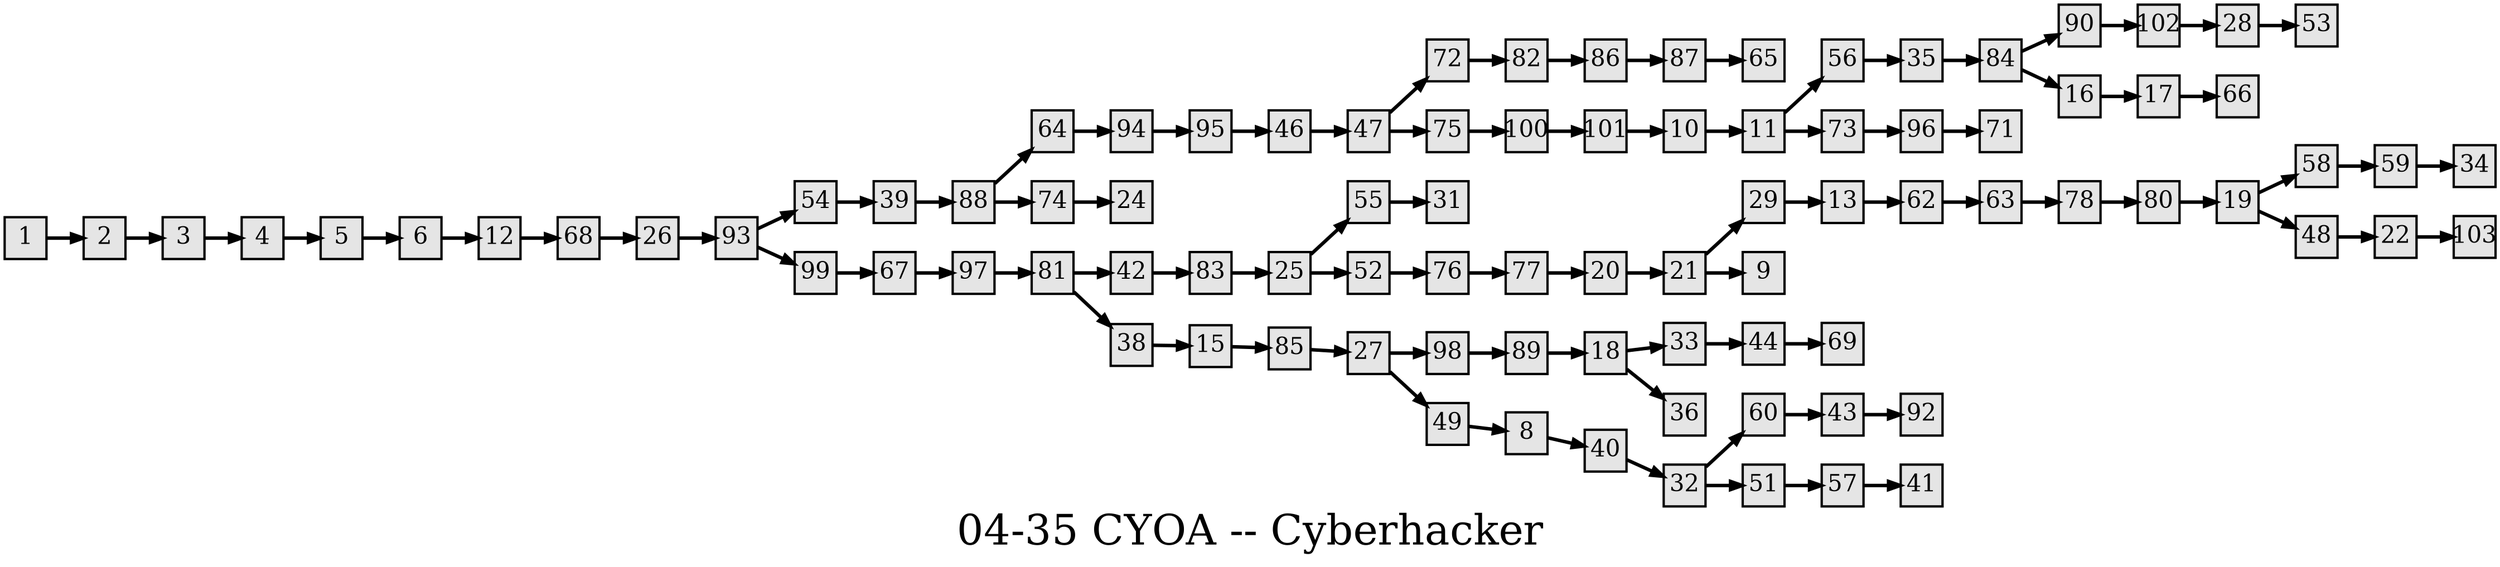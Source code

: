 digraph g{
  graph [ label="04-35 CYOA -- Cyberhacker" rankdir=LR, ordering=out, fontsize=36, nodesep="0.35", ranksep="0.45"];
  node  [shape=rect, penwidth=2, fontsize=20, style=filled, fillcolor=grey90, margin="0,0", labelfloat=true, regular=true, fixedsize=true];
  edge  [labelfloat=true, penwidth=3, fontsize=12];

  1 -> 2;
  2 -> 3;
  3 -> 4;
  4 -> 5;
  5 -> 6;
  6 -> 12;
  8 -> 40;
  10 -> 11;
  11 -> 56;
  11 -> 73;
  12 -> 68;
  13 -> 62;
  15 -> 85;
  16 -> 17;
  17 -> 66;
  18 -> 33;
  18 -> 36;
  19 -> 58;
  19 -> 48;
  20 -> 21;
  21 -> 29;
  21 -> 9;
  22 -> 103;
  25 -> 55;
  25 -> 52;
  26 -> 93;
  27 -> 98;
  27 -> 49;
  28 -> 53;
  29 -> 13;
  32 -> 60;
  32 -> 51;
  33 -> 44;
  35 -> 84;
  38 -> 15;
  39 -> 88;
  40 -> 32;
  42 -> 83;
  43 -> 92;
  44 -> 69;
  46 -> 47;
  47 -> 72;
  47 -> 75;
  48 -> 22;
  49 -> 8;
  51 -> 57;
  52 -> 76;
  54 -> 39;
  55 -> 31;
  56 -> 35;
  57 -> 41;
  58 -> 59;
  59 -> 34;
  60 -> 43;
  62 -> 63;
  63 -> 78;
  64 -> 94;
  67 -> 97;
  68 -> 26;
  72 -> 82;
  73 -> 96;
  74 -> 24;
  75 -> 100;
  76 -> 77;
  77 -> 20;
  78 -> 80;
  80 -> 19;
  81 -> 42;
  81 -> 38;
  82 -> 86;
  83 -> 25;
  84 -> 90;
  84 -> 16;
  85 -> 27;
  86 -> 87;
  87 -> 65;
  88 -> 64;
  88 -> 74;
  89 -> 18;
  90 -> 102;
  93 -> 54;
  93 -> 99;
  94 -> 95;
  95 -> 46;
  96 -> 71;
  97 -> 81;
  98 -> 89;
  99 -> 67;
  100 -> 101;
  101 -> 10;
  102 -> 28;
}

